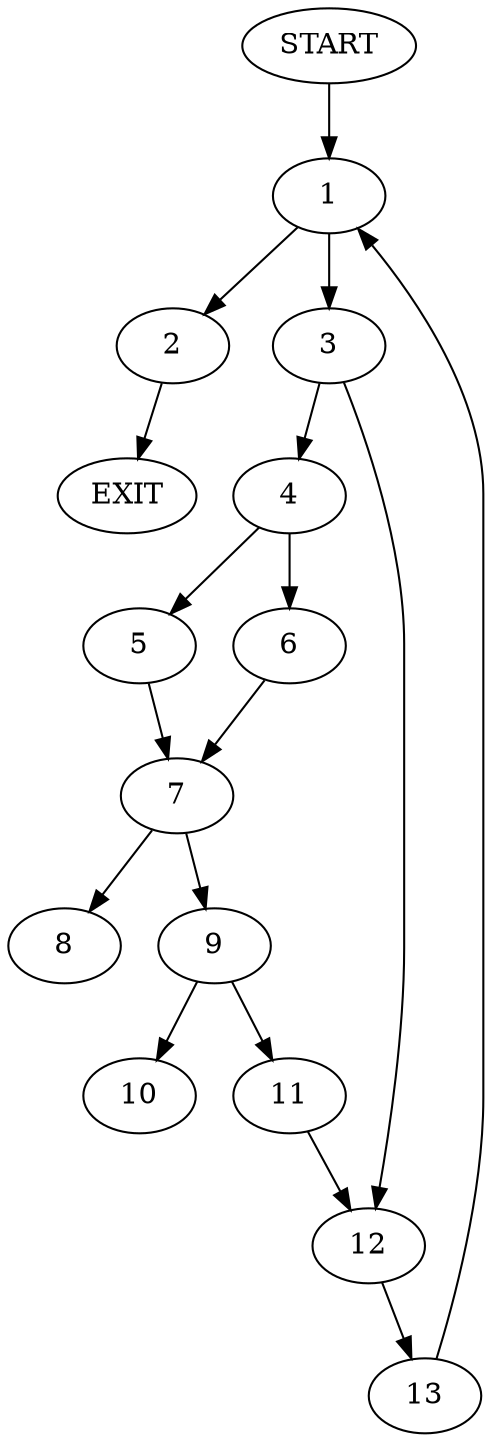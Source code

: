 digraph { 
0 [label="START"];
1;
2;
3;
4;
5;
6;
7;
8;
9;
10;
11;
12;
13;
14[label="EXIT"];
0 -> 1;
1 -> 3;
1 -> 2;
2 -> 14;
3 -> 4;
3 -> 12;
4 -> 5;
4 -> 6;
5 -> 7;
6 -> 7;
7 -> 8;
7 -> 9;
9 -> 10;
9 -> 11;
11 -> 12;
12 -> 13;
13 -> 1;
}
